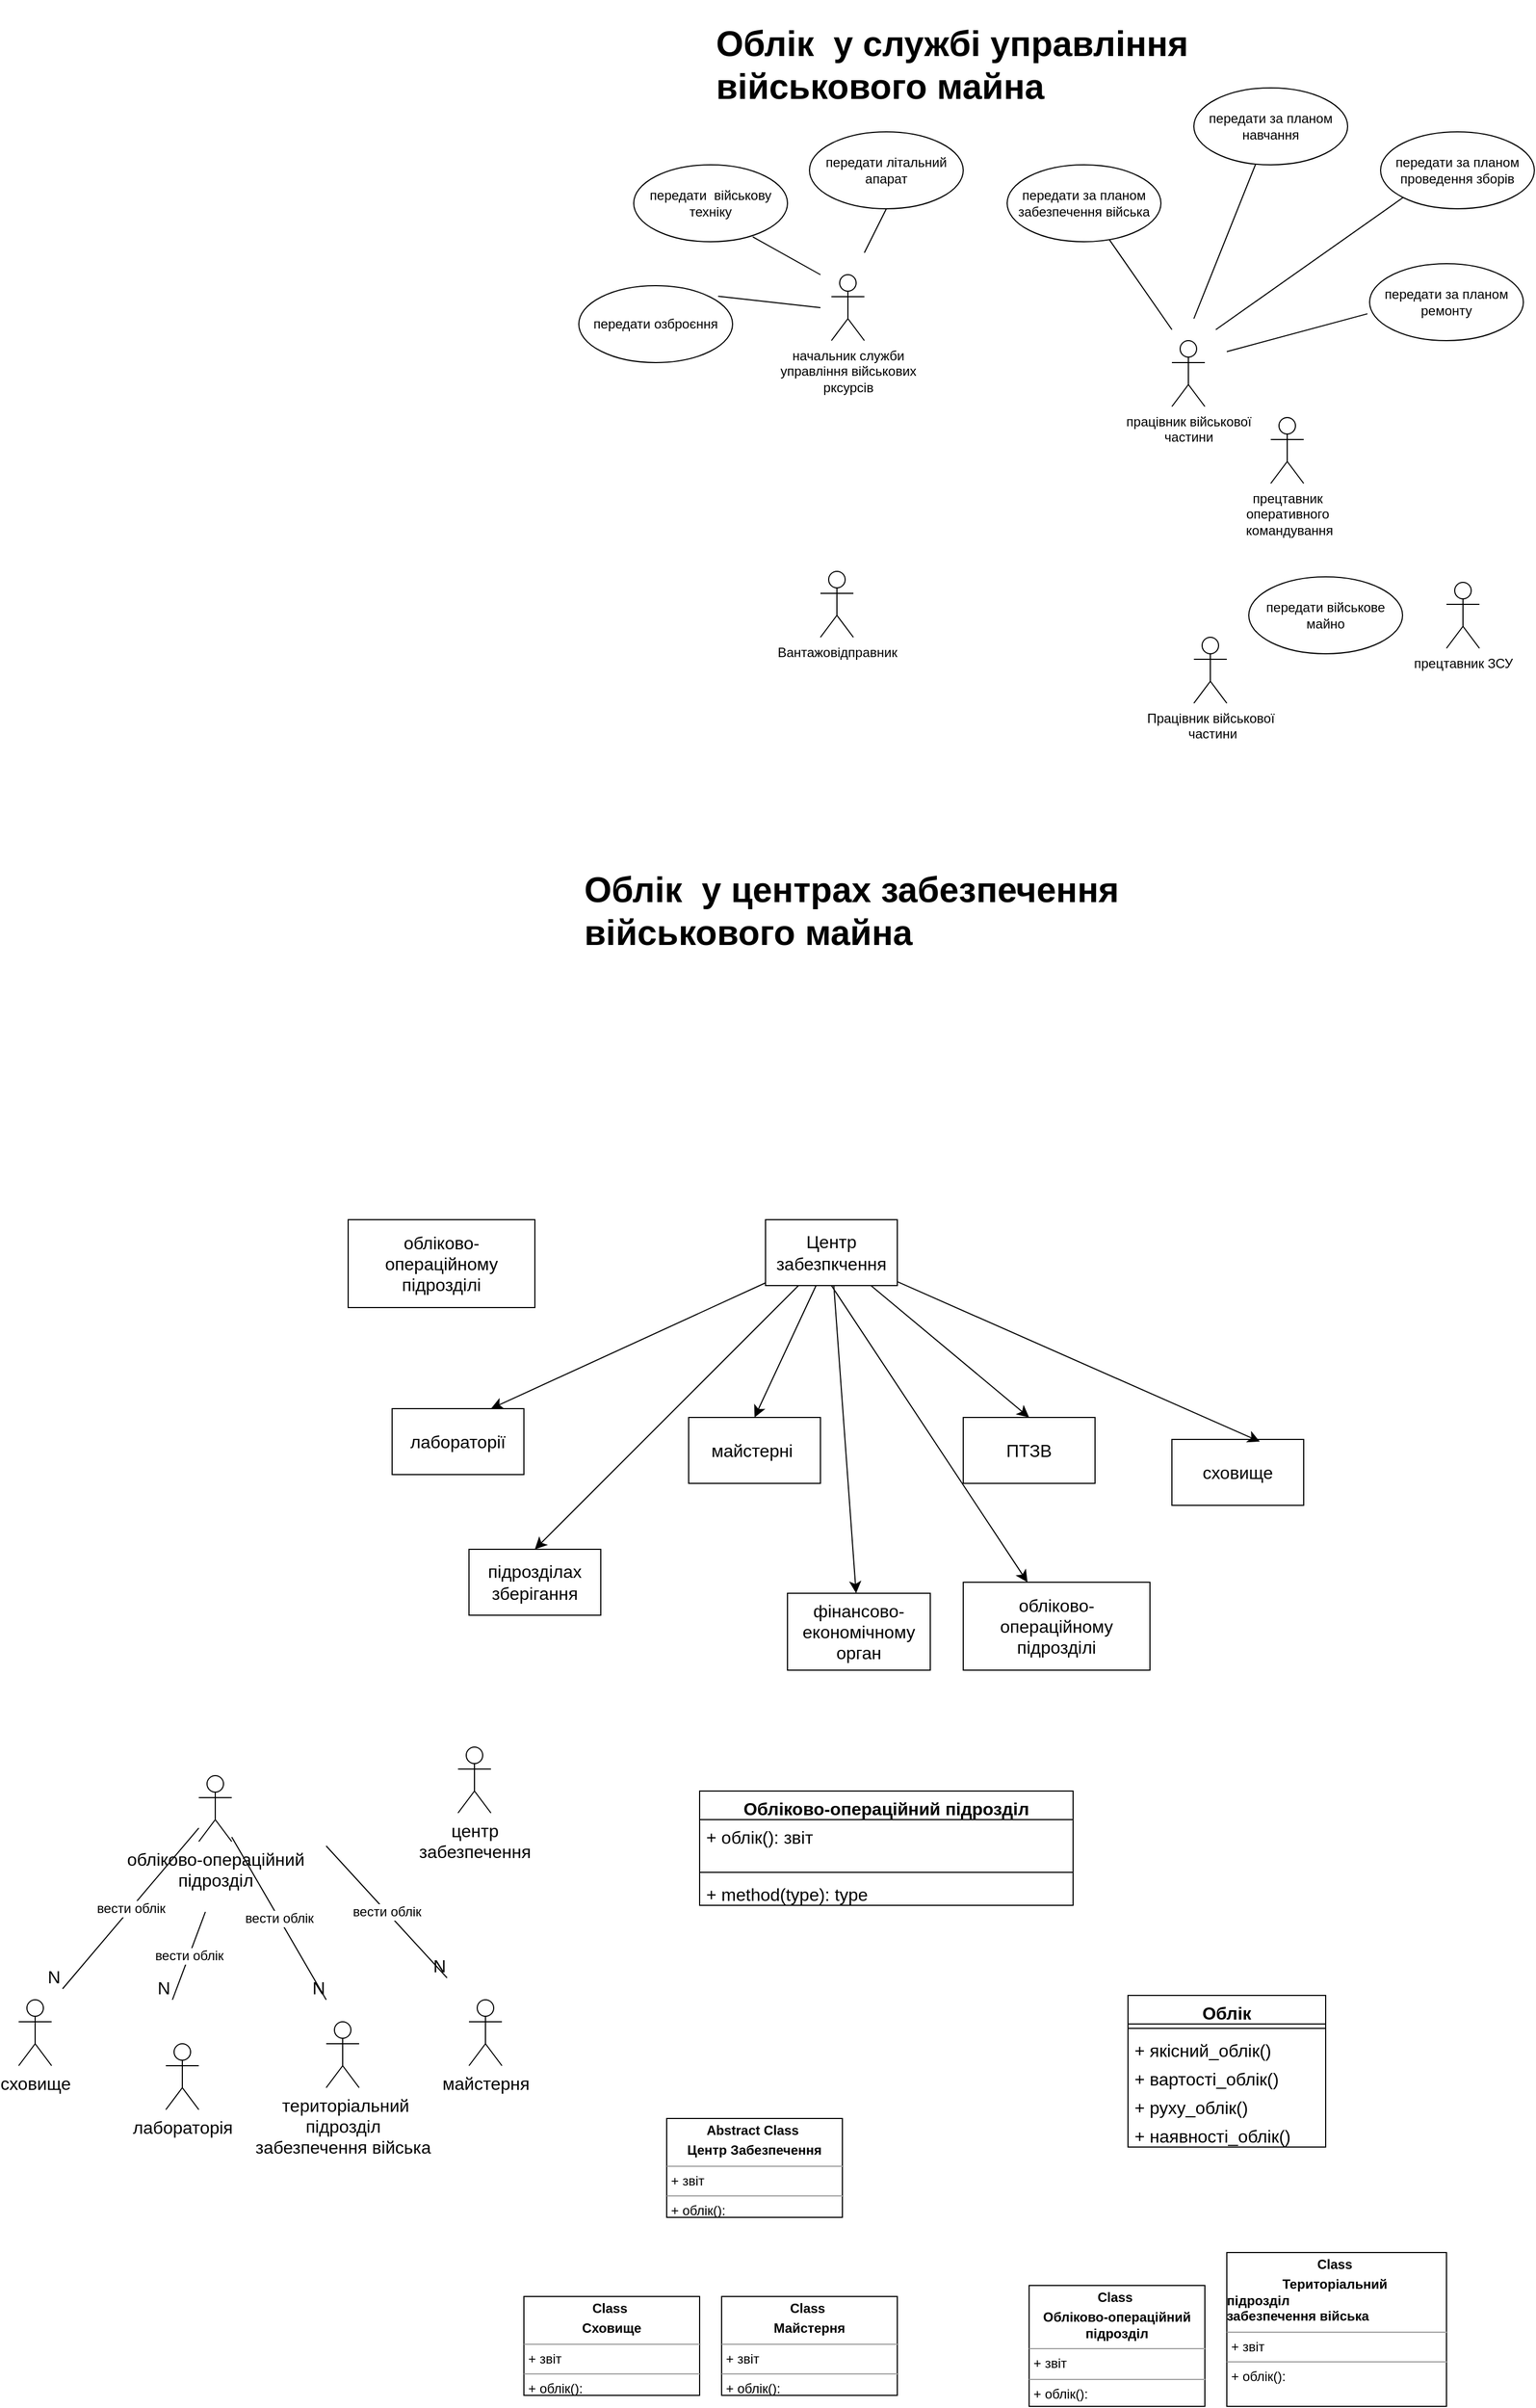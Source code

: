 <mxfile version="21.8.2" type="github">
  <diagram name="Page-1" id="rJfB9M_8x0R6svB4_iCl">
    <mxGraphModel dx="1955" dy="1723" grid="1" gridSize="10" guides="1" tooltips="1" connect="1" arrows="1" fold="1" page="1" pageScale="1" pageWidth="850" pageHeight="1100" math="0" shadow="0">
      <root>
        <mxCell id="0" />
        <mxCell id="1" parent="0" />
        <mxCell id="sNQyNDppOcx34urlBobM-2" value="Вантажовідправник" style="shape=umlActor;verticalLabelPosition=bottom;verticalAlign=top;html=1;" parent="1" vertex="1">
          <mxGeometry x="140" y="490" width="30" height="60" as="geometry" />
        </mxCell>
        <mxCell id="sNQyNDppOcx34urlBobM-3" value="Працівник військової&lt;br&gt;&amp;nbsp;частини" style="shape=umlActor;verticalLabelPosition=bottom;verticalAlign=top;html=1;" parent="1" vertex="1">
          <mxGeometry x="480" y="550" width="30" height="60" as="geometry" />
        </mxCell>
        <mxCell id="sNQyNDppOcx34urlBobM-4" value="прецтавник &lt;br&gt;оперативного&lt;br&gt;&amp;nbsp;командування" style="shape=umlActor;verticalLabelPosition=bottom;verticalAlign=top;html=1;" parent="1" vertex="1">
          <mxGeometry x="550" y="350" width="30" height="60" as="geometry" />
        </mxCell>
        <mxCell id="sNQyNDppOcx34urlBobM-5" value="прецтавник ЗСУ" style="shape=umlActor;verticalLabelPosition=bottom;verticalAlign=top;html=1;" parent="1" vertex="1">
          <mxGeometry x="710" y="500" width="30" height="60" as="geometry" />
        </mxCell>
        <mxCell id="sNQyNDppOcx34urlBobM-10" value="передати військове майно" style="ellipse;whiteSpace=wrap;html=1;" parent="1" vertex="1">
          <mxGeometry x="530" y="495" width="140" height="70" as="geometry" />
        </mxCell>
        <mxCell id="sNQyNDppOcx34urlBobM-23" style="rounded=0;orthogonalLoop=1;jettySize=auto;html=1;endArrow=none;endFill=0;" parent="1" source="sNQyNDppOcx34urlBobM-14" edge="1">
          <mxGeometry relative="1" as="geometry">
            <mxPoint x="460" y="270" as="targetPoint" />
          </mxGeometry>
        </mxCell>
        <mxCell id="sNQyNDppOcx34urlBobM-14" value="передати за планом забезпечення війська" style="ellipse;whiteSpace=wrap;html=1;" parent="1" vertex="1">
          <mxGeometry x="310" y="120" width="140" height="70" as="geometry" />
        </mxCell>
        <mxCell id="sNQyNDppOcx34urlBobM-15" value="начальник служби &lt;br&gt;управління військових&lt;br&gt;&amp;nbsp;рксурсів&amp;nbsp;" style="shape=umlActor;verticalLabelPosition=bottom;verticalAlign=top;html=1;" parent="1" vertex="1">
          <mxGeometry x="150" y="220" width="30" height="60" as="geometry" />
        </mxCell>
        <mxCell id="sNQyNDppOcx34urlBobM-16" value="працівник військової &lt;br&gt;частини" style="shape=umlActor;verticalLabelPosition=bottom;verticalAlign=top;html=1;" parent="1" vertex="1">
          <mxGeometry x="460" y="280" width="30" height="60" as="geometry" />
        </mxCell>
        <mxCell id="sNQyNDppOcx34urlBobM-20" value="передати за планом навчання" style="ellipse;whiteSpace=wrap;html=1;" parent="1" vertex="1">
          <mxGeometry x="480" y="50" width="140" height="70" as="geometry" />
        </mxCell>
        <mxCell id="sNQyNDppOcx34urlBobM-21" value="передати за планом ремонту" style="ellipse;whiteSpace=wrap;html=1;" parent="1" vertex="1">
          <mxGeometry x="640" y="210" width="140" height="70" as="geometry" />
        </mxCell>
        <mxCell id="sNQyNDppOcx34urlBobM-22" value="передати за планом проведення зборів" style="ellipse;whiteSpace=wrap;html=1;" parent="1" vertex="1">
          <mxGeometry x="650" y="90" width="140" height="70" as="geometry" />
        </mxCell>
        <mxCell id="sNQyNDppOcx34urlBobM-24" style="rounded=0;orthogonalLoop=1;jettySize=auto;html=1;endArrow=none;endFill=0;" parent="1" source="sNQyNDppOcx34urlBobM-20" edge="1">
          <mxGeometry relative="1" as="geometry">
            <mxPoint x="480" y="260" as="targetPoint" />
            <mxPoint x="413" y="198" as="sourcePoint" />
          </mxGeometry>
        </mxCell>
        <mxCell id="sNQyNDppOcx34urlBobM-25" style="rounded=0;orthogonalLoop=1;jettySize=auto;html=1;endArrow=none;endFill=0;exitX=0;exitY=1;exitDx=0;exitDy=0;" parent="1" source="sNQyNDppOcx34urlBobM-22" edge="1">
          <mxGeometry relative="1" as="geometry">
            <mxPoint x="500" y="270" as="targetPoint" />
            <mxPoint x="423" y="208" as="sourcePoint" />
          </mxGeometry>
        </mxCell>
        <mxCell id="sNQyNDppOcx34urlBobM-26" style="rounded=0;orthogonalLoop=1;jettySize=auto;html=1;endArrow=none;endFill=0;exitX=-0.014;exitY=0.651;exitDx=0;exitDy=0;exitPerimeter=0;" parent="1" source="sNQyNDppOcx34urlBobM-21" edge="1">
          <mxGeometry relative="1" as="geometry">
            <mxPoint x="510" y="290" as="targetPoint" />
            <mxPoint x="650" y="240" as="sourcePoint" />
          </mxGeometry>
        </mxCell>
        <mxCell id="sNQyNDppOcx34urlBobM-27" value="передати літальний апарат" style="ellipse;whiteSpace=wrap;html=1;" parent="1" vertex="1">
          <mxGeometry x="130" y="90" width="140" height="70" as="geometry" />
        </mxCell>
        <mxCell id="sNQyNDppOcx34urlBobM-28" value="передати озброєння" style="ellipse;whiteSpace=wrap;html=1;" parent="1" vertex="1">
          <mxGeometry x="-80" y="230" width="140" height="70" as="geometry" />
        </mxCell>
        <mxCell id="sNQyNDppOcx34urlBobM-29" value="передати&amp;nbsp; військову техніку" style="ellipse;whiteSpace=wrap;html=1;" parent="1" vertex="1">
          <mxGeometry x="-30" y="120" width="140" height="70" as="geometry" />
        </mxCell>
        <mxCell id="sNQyNDppOcx34urlBobM-30" style="rounded=0;orthogonalLoop=1;jettySize=auto;html=1;endArrow=none;endFill=0;exitX=0.5;exitY=1;exitDx=0;exitDy=0;" parent="1" source="sNQyNDppOcx34urlBobM-27" edge="1">
          <mxGeometry relative="1" as="geometry">
            <mxPoint x="180" y="200" as="targetPoint" />
            <mxPoint x="413" y="198" as="sourcePoint" />
          </mxGeometry>
        </mxCell>
        <mxCell id="sNQyNDppOcx34urlBobM-31" style="rounded=0;orthogonalLoop=1;jettySize=auto;html=1;endArrow=none;endFill=0;exitX=0.774;exitY=0.937;exitDx=0;exitDy=0;exitPerimeter=0;" parent="1" source="sNQyNDppOcx34urlBobM-29" edge="1">
          <mxGeometry relative="1" as="geometry">
            <mxPoint x="140" y="220" as="targetPoint" />
            <mxPoint x="423" y="208" as="sourcePoint" />
          </mxGeometry>
        </mxCell>
        <mxCell id="sNQyNDppOcx34urlBobM-32" style="rounded=0;orthogonalLoop=1;jettySize=auto;html=1;endArrow=none;endFill=0;exitX=0.906;exitY=0.137;exitDx=0;exitDy=0;exitPerimeter=0;" parent="1" source="sNQyNDppOcx34urlBobM-28" edge="1">
          <mxGeometry relative="1" as="geometry">
            <mxPoint x="140" y="250" as="targetPoint" />
            <mxPoint x="413" y="198" as="sourcePoint" />
          </mxGeometry>
        </mxCell>
        <mxCell id="cBnJ-piEGsPkw60Dv5l3-1" value="&lt;h1&gt;&lt;span style=&quot;background-color: initial;&quot;&gt;Облік&amp;nbsp; у службі управління військового майна&lt;/span&gt;&lt;br&gt;&lt;/h1&gt;" style="text;html=1;strokeColor=none;fillColor=none;spacing=5;spacingTop=-20;whiteSpace=wrap;overflow=hidden;rounded=0;fontSize=16;" vertex="1" parent="1">
          <mxGeometry x="40" y="-20" width="540" height="120" as="geometry" />
        </mxCell>
        <mxCell id="cBnJ-piEGsPkw60Dv5l3-2" value="&lt;h1&gt;&lt;span style=&quot;background-color: initial;&quot;&gt;Облік&amp;nbsp; у центрах забезпечення військового майна&lt;/span&gt;&lt;br&gt;&lt;/h1&gt;" style="text;html=1;strokeColor=none;fillColor=none;spacing=5;spacingTop=-20;whiteSpace=wrap;overflow=hidden;rounded=0;fontSize=16;" vertex="1" parent="1">
          <mxGeometry x="-80" y="750" width="540" height="120" as="geometry" />
        </mxCell>
        <mxCell id="cBnJ-piEGsPkw60Dv5l3-15" style="edgeStyle=none;curved=1;rounded=0;orthogonalLoop=1;jettySize=auto;html=1;entryX=0.75;entryY=0;entryDx=0;entryDy=0;fontSize=12;startSize=8;endSize=8;" edge="1" parent="1" source="cBnJ-piEGsPkw60Dv5l3-4" target="cBnJ-piEGsPkw60Dv5l3-7">
          <mxGeometry relative="1" as="geometry" />
        </mxCell>
        <mxCell id="cBnJ-piEGsPkw60Dv5l3-16" style="edgeStyle=none;curved=1;rounded=0;orthogonalLoop=1;jettySize=auto;html=1;entryX=0.5;entryY=0;entryDx=0;entryDy=0;fontSize=12;startSize=8;endSize=8;" edge="1" parent="1" source="cBnJ-piEGsPkw60Dv5l3-4" target="cBnJ-piEGsPkw60Dv5l3-8">
          <mxGeometry relative="1" as="geometry" />
        </mxCell>
        <mxCell id="cBnJ-piEGsPkw60Dv5l3-17" style="edgeStyle=none;curved=1;rounded=0;orthogonalLoop=1;jettySize=auto;html=1;entryX=0.5;entryY=0;entryDx=0;entryDy=0;fontSize=12;startSize=8;endSize=8;" edge="1" parent="1" source="cBnJ-piEGsPkw60Dv5l3-4" target="cBnJ-piEGsPkw60Dv5l3-11">
          <mxGeometry relative="1" as="geometry" />
        </mxCell>
        <mxCell id="cBnJ-piEGsPkw60Dv5l3-19" style="edgeStyle=none;curved=1;rounded=0;orthogonalLoop=1;jettySize=auto;html=1;exitX=0.5;exitY=1;exitDx=0;exitDy=0;fontSize=12;startSize=8;endSize=8;" edge="1" parent="1" source="cBnJ-piEGsPkw60Dv5l3-4" target="cBnJ-piEGsPkw60Dv5l3-10">
          <mxGeometry relative="1" as="geometry" />
        </mxCell>
        <mxCell id="cBnJ-piEGsPkw60Dv5l3-20" style="edgeStyle=none;curved=1;rounded=0;orthogonalLoop=1;jettySize=auto;html=1;fontSize=12;startSize=8;endSize=8;" edge="1" parent="1" source="cBnJ-piEGsPkw60Dv5l3-4" target="cBnJ-piEGsPkw60Dv5l3-9">
          <mxGeometry relative="1" as="geometry" />
        </mxCell>
        <mxCell id="cBnJ-piEGsPkw60Dv5l3-21" style="edgeStyle=none;curved=1;rounded=0;orthogonalLoop=1;jettySize=auto;html=1;entryX=0.5;entryY=0;entryDx=0;entryDy=0;fontSize=12;startSize=8;endSize=8;" edge="1" parent="1" source="cBnJ-piEGsPkw60Dv5l3-4" target="cBnJ-piEGsPkw60Dv5l3-14">
          <mxGeometry relative="1" as="geometry" />
        </mxCell>
        <mxCell id="cBnJ-piEGsPkw60Dv5l3-4" value="Центр забезпкчення" style="rounded=0;whiteSpace=wrap;html=1;fontSize=16;" vertex="1" parent="1">
          <mxGeometry x="90" y="1080" width="120" height="60" as="geometry" />
        </mxCell>
        <mxCell id="cBnJ-piEGsPkw60Dv5l3-5" value="сховище" style="rounded=0;whiteSpace=wrap;html=1;fontSize=16;" vertex="1" parent="1">
          <mxGeometry x="460" y="1280" width="120" height="60" as="geometry" />
        </mxCell>
        <mxCell id="cBnJ-piEGsPkw60Dv5l3-7" value="лабораторії" style="rounded=0;whiteSpace=wrap;html=1;fontSize=16;" vertex="1" parent="1">
          <mxGeometry x="-250" y="1252" width="120" height="60" as="geometry" />
        </mxCell>
        <mxCell id="cBnJ-piEGsPkw60Dv5l3-8" value="майстерні&amp;nbsp;" style="rounded=0;whiteSpace=wrap;html=1;fontSize=16;" vertex="1" parent="1">
          <mxGeometry x="20" y="1260" width="120" height="60" as="geometry" />
        </mxCell>
        <mxCell id="cBnJ-piEGsPkw60Dv5l3-9" value="фінансово-економічному орган" style="rounded=0;whiteSpace=wrap;html=1;fontSize=16;" vertex="1" parent="1">
          <mxGeometry x="110" y="1420" width="130" height="70" as="geometry" />
        </mxCell>
        <mxCell id="cBnJ-piEGsPkw60Dv5l3-10" value="обліково-операційному підрозділі" style="rounded=0;whiteSpace=wrap;html=1;fontSize=16;" vertex="1" parent="1">
          <mxGeometry x="270" y="1410" width="170" height="80" as="geometry" />
        </mxCell>
        <mxCell id="cBnJ-piEGsPkw60Dv5l3-11" value="ПТЗВ" style="rounded=0;whiteSpace=wrap;html=1;fontSize=16;" vertex="1" parent="1">
          <mxGeometry x="270" y="1260" width="120" height="60" as="geometry" />
        </mxCell>
        <mxCell id="cBnJ-piEGsPkw60Dv5l3-14" value="підрозділах зберігання" style="rounded=0;whiteSpace=wrap;html=1;fontSize=16;" vertex="1" parent="1">
          <mxGeometry x="-180" y="1380" width="120" height="60" as="geometry" />
        </mxCell>
        <mxCell id="cBnJ-piEGsPkw60Dv5l3-18" style="edgeStyle=none;curved=1;rounded=0;orthogonalLoop=1;jettySize=auto;html=1;entryX=0.667;entryY=0.033;entryDx=0;entryDy=0;entryPerimeter=0;fontSize=12;startSize=8;endSize=8;" edge="1" parent="1" source="cBnJ-piEGsPkw60Dv5l3-4" target="cBnJ-piEGsPkw60Dv5l3-5">
          <mxGeometry relative="1" as="geometry" />
        </mxCell>
        <mxCell id="cBnJ-piEGsPkw60Dv5l3-22" value="обліково-операційному підрозділі" style="rounded=0;whiteSpace=wrap;html=1;fontSize=16;" vertex="1" parent="1">
          <mxGeometry x="-290" y="1080" width="170" height="80" as="geometry" />
        </mxCell>
        <mxCell id="cBnJ-piEGsPkw60Dv5l3-24" value="обліково-операційний&lt;br&gt;підрозділ" style="shape=umlActor;verticalLabelPosition=bottom;verticalAlign=top;html=1;fontSize=16;" vertex="1" parent="1">
          <mxGeometry x="-426" y="1586" width="30" height="60" as="geometry" />
        </mxCell>
        <mxCell id="cBnJ-piEGsPkw60Dv5l3-25" value="центр &lt;br&gt;забезпечення" style="shape=umlActor;verticalLabelPosition=bottom;verticalAlign=top;html=1;fontSize=16;" vertex="1" parent="1">
          <mxGeometry x="-190" y="1560" width="30" height="60" as="geometry" />
        </mxCell>
        <mxCell id="cBnJ-piEGsPkw60Dv5l3-26" value="лабораторія" style="shape=umlActor;verticalLabelPosition=bottom;verticalAlign=top;html=1;fontSize=16;" vertex="1" parent="1">
          <mxGeometry x="-456" y="1830" width="30" height="60" as="geometry" />
        </mxCell>
        <mxCell id="cBnJ-piEGsPkw60Dv5l3-27" value="майстерня&lt;br&gt;" style="shape=umlActor;verticalLabelPosition=bottom;verticalAlign=top;html=1;fontSize=16;" vertex="1" parent="1">
          <mxGeometry x="-180" y="1790" width="30" height="60" as="geometry" />
        </mxCell>
        <mxCell id="cBnJ-piEGsPkw60Dv5l3-28" value="сховище&lt;br&gt;" style="shape=umlActor;verticalLabelPosition=bottom;verticalAlign=top;html=1;fontSize=16;" vertex="1" parent="1">
          <mxGeometry x="-590" y="1790" width="30" height="60" as="geometry" />
        </mxCell>
        <mxCell id="cBnJ-piEGsPkw60Dv5l3-29" value="&amp;nbsp;територіальний&lt;br&gt;підрозділ &lt;br&gt;забезпечення війська" style="shape=umlActor;verticalLabelPosition=bottom;verticalAlign=top;html=1;fontSize=16;" vertex="1" parent="1">
          <mxGeometry x="-310" y="1810" width="30" height="60" as="geometry" />
        </mxCell>
        <mxCell id="cBnJ-piEGsPkw60Dv5l3-34" value="вести облік" style="endArrow=none;html=1;rounded=0;fontSize=12;startSize=8;endSize=8;curved=1;" edge="1" parent="1">
          <mxGeometry relative="1" as="geometry">
            <mxPoint x="-420" y="1710" as="sourcePoint" />
            <mxPoint x="-450" y="1790" as="targetPoint" />
          </mxGeometry>
        </mxCell>
        <mxCell id="cBnJ-piEGsPkw60Dv5l3-35" value="N" style="resizable=0;html=1;whiteSpace=wrap;align=right;verticalAlign=bottom;fontSize=16;" connectable="0" vertex="1" parent="cBnJ-piEGsPkw60Dv5l3-34">
          <mxGeometry x="1" relative="1" as="geometry" />
        </mxCell>
        <mxCell id="cBnJ-piEGsPkw60Dv5l3-37" value="вести облік" style="endArrow=none;html=1;rounded=0;fontSize=12;startSize=8;endSize=8;curved=1;" edge="1" parent="1" source="cBnJ-piEGsPkw60Dv5l3-24">
          <mxGeometry relative="1" as="geometry">
            <mxPoint x="-410" y="1720" as="sourcePoint" />
            <mxPoint x="-310" y="1790" as="targetPoint" />
          </mxGeometry>
        </mxCell>
        <mxCell id="cBnJ-piEGsPkw60Dv5l3-38" value="N" style="resizable=0;html=1;whiteSpace=wrap;align=right;verticalAlign=bottom;fontSize=16;" connectable="0" vertex="1" parent="cBnJ-piEGsPkw60Dv5l3-37">
          <mxGeometry x="1" relative="1" as="geometry" />
        </mxCell>
        <mxCell id="cBnJ-piEGsPkw60Dv5l3-39" value="вести облік" style="endArrow=none;html=1;rounded=0;fontSize=12;startSize=8;endSize=8;curved=1;" edge="1" parent="1">
          <mxGeometry relative="1" as="geometry">
            <mxPoint x="-310" y="1650" as="sourcePoint" />
            <mxPoint x="-200" y="1770" as="targetPoint" />
          </mxGeometry>
        </mxCell>
        <mxCell id="cBnJ-piEGsPkw60Dv5l3-40" value="N" style="resizable=0;html=1;whiteSpace=wrap;align=right;verticalAlign=bottom;fontSize=16;" connectable="0" vertex="1" parent="cBnJ-piEGsPkw60Dv5l3-39">
          <mxGeometry x="1" relative="1" as="geometry">
            <mxPoint as="offset" />
          </mxGeometry>
        </mxCell>
        <mxCell id="cBnJ-piEGsPkw60Dv5l3-41" value="вести облік" style="endArrow=none;html=1;rounded=0;fontSize=12;startSize=8;endSize=8;curved=1;" edge="1" parent="1" source="cBnJ-piEGsPkw60Dv5l3-24">
          <mxGeometry relative="1" as="geometry">
            <mxPoint x="-390" y="1740" as="sourcePoint" />
            <mxPoint x="-550" y="1780" as="targetPoint" />
          </mxGeometry>
        </mxCell>
        <mxCell id="cBnJ-piEGsPkw60Dv5l3-42" value="N" style="resizable=0;html=1;whiteSpace=wrap;align=right;verticalAlign=bottom;fontSize=16;" connectable="0" vertex="1" parent="cBnJ-piEGsPkw60Dv5l3-41">
          <mxGeometry x="1" relative="1" as="geometry" />
        </mxCell>
        <mxCell id="cBnJ-piEGsPkw60Dv5l3-51" value="Обліково-операційний підрозділ" style="swimlane;fontStyle=1;align=center;verticalAlign=top;childLayout=stackLayout;horizontal=1;startSize=26;horizontalStack=0;resizeParent=1;resizeParentMax=0;resizeLast=0;collapsible=1;marginBottom=0;whiteSpace=wrap;html=1;fontSize=16;" vertex="1" parent="1">
          <mxGeometry x="30" y="1600" width="340" height="104" as="geometry" />
        </mxCell>
        <mxCell id="cBnJ-piEGsPkw60Dv5l3-52" value="+ облік(): звіт" style="text;strokeColor=none;fillColor=none;align=left;verticalAlign=top;spacingLeft=4;spacingRight=4;overflow=hidden;rotatable=0;points=[[0,0.5],[1,0.5]];portConstraint=eastwest;whiteSpace=wrap;html=1;fontSize=16;" vertex="1" parent="cBnJ-piEGsPkw60Dv5l3-51">
          <mxGeometry y="26" width="340" height="44" as="geometry" />
        </mxCell>
        <mxCell id="cBnJ-piEGsPkw60Dv5l3-53" value="" style="line;strokeWidth=1;fillColor=none;align=left;verticalAlign=middle;spacingTop=-1;spacingLeft=3;spacingRight=3;rotatable=0;labelPosition=right;points=[];portConstraint=eastwest;strokeColor=inherit;fontSize=16;" vertex="1" parent="cBnJ-piEGsPkw60Dv5l3-51">
          <mxGeometry y="70" width="340" height="8" as="geometry" />
        </mxCell>
        <mxCell id="cBnJ-piEGsPkw60Dv5l3-54" value="+ method(type): type" style="text;strokeColor=none;fillColor=none;align=left;verticalAlign=top;spacingLeft=4;spacingRight=4;overflow=hidden;rotatable=0;points=[[0,0.5],[1,0.5]];portConstraint=eastwest;whiteSpace=wrap;html=1;fontSize=16;" vertex="1" parent="cBnJ-piEGsPkw60Dv5l3-51">
          <mxGeometry y="78" width="340" height="26" as="geometry" />
        </mxCell>
        <mxCell id="cBnJ-piEGsPkw60Dv5l3-60" value="Облік" style="swimlane;fontStyle=1;align=center;verticalAlign=top;childLayout=stackLayout;horizontal=1;startSize=26;horizontalStack=0;resizeParent=1;resizeParentMax=0;resizeLast=0;collapsible=1;marginBottom=0;whiteSpace=wrap;html=1;fontSize=16;" vertex="1" parent="1">
          <mxGeometry x="420" y="1786" width="180" height="138" as="geometry" />
        </mxCell>
        <mxCell id="cBnJ-piEGsPkw60Dv5l3-62" value="" style="line;strokeWidth=1;fillColor=none;align=left;verticalAlign=middle;spacingTop=-1;spacingLeft=3;spacingRight=3;rotatable=0;labelPosition=right;points=[];portConstraint=eastwest;strokeColor=inherit;fontSize=16;" vertex="1" parent="cBnJ-piEGsPkw60Dv5l3-60">
          <mxGeometry y="26" width="180" height="8" as="geometry" />
        </mxCell>
        <mxCell id="cBnJ-piEGsPkw60Dv5l3-63" value="+ якісний_облік()" style="text;strokeColor=none;fillColor=none;align=left;verticalAlign=top;spacingLeft=4;spacingRight=4;overflow=hidden;rotatable=0;points=[[0,0.5],[1,0.5]];portConstraint=eastwest;whiteSpace=wrap;html=1;fontSize=16;" vertex="1" parent="cBnJ-piEGsPkw60Dv5l3-60">
          <mxGeometry y="34" width="180" height="26" as="geometry" />
        </mxCell>
        <mxCell id="cBnJ-piEGsPkw60Dv5l3-68" value="+ вартості_облік()&lt;br&gt;" style="text;strokeColor=none;fillColor=none;align=left;verticalAlign=top;spacingLeft=4;spacingRight=4;overflow=hidden;rotatable=0;points=[[0,0.5],[1,0.5]];portConstraint=eastwest;whiteSpace=wrap;html=1;fontSize=16;" vertex="1" parent="cBnJ-piEGsPkw60Dv5l3-60">
          <mxGeometry y="60" width="180" height="26" as="geometry" />
        </mxCell>
        <mxCell id="cBnJ-piEGsPkw60Dv5l3-67" value="+ руху_облік()" style="text;strokeColor=none;fillColor=none;align=left;verticalAlign=top;spacingLeft=4;spacingRight=4;overflow=hidden;rotatable=0;points=[[0,0.5],[1,0.5]];portConstraint=eastwest;whiteSpace=wrap;html=1;fontSize=16;" vertex="1" parent="cBnJ-piEGsPkw60Dv5l3-60">
          <mxGeometry y="86" width="180" height="26" as="geometry" />
        </mxCell>
        <mxCell id="cBnJ-piEGsPkw60Dv5l3-66" value="+ наявності_облік()" style="text;strokeColor=none;fillColor=none;align=left;verticalAlign=top;spacingLeft=4;spacingRight=4;overflow=hidden;rotatable=0;points=[[0,0.5],[1,0.5]];portConstraint=eastwest;whiteSpace=wrap;html=1;fontSize=16;" vertex="1" parent="cBnJ-piEGsPkw60Dv5l3-60">
          <mxGeometry y="112" width="180" height="26" as="geometry" />
        </mxCell>
        <mxCell id="cBnJ-piEGsPkw60Dv5l3-70" value="&lt;p style=&quot;margin:0px;margin-top:4px;text-align:center;&quot;&gt;&lt;b&gt;Abstract Class&amp;nbsp;&lt;/b&gt;&lt;/p&gt;&lt;p style=&quot;margin:0px;margin-top:4px;text-align:center;&quot;&gt;&lt;b&gt;Центр Забезпечення&lt;/b&gt;&lt;/p&gt;&lt;hr size=&quot;1&quot;&gt;&lt;p style=&quot;margin:0px;margin-left:4px;&quot;&gt;+ звіт&lt;/p&gt;&lt;hr size=&quot;1&quot;&gt;&lt;p style=&quot;margin:0px;margin-left:4px;&quot;&gt;+ облік():&amp;nbsp;&lt;/p&gt;" style="verticalAlign=top;align=left;overflow=fill;fontSize=12;fontFamily=Helvetica;html=1;whiteSpace=wrap;" vertex="1" parent="1">
          <mxGeometry y="1898" width="160" height="90" as="geometry" />
        </mxCell>
        <mxCell id="cBnJ-piEGsPkw60Dv5l3-71" value="&lt;p style=&quot;margin:0px;margin-top:4px;text-align:center;&quot;&gt;&lt;b&gt;Class&amp;nbsp;&lt;/b&gt;&lt;/p&gt;&lt;p style=&quot;margin:0px;margin-top:4px;text-align:center;&quot;&gt;&lt;b&gt;Сховище&lt;/b&gt;&lt;/p&gt;&lt;hr size=&quot;1&quot;&gt;&lt;p style=&quot;margin:0px;margin-left:4px;&quot;&gt;+ звіт&lt;/p&gt;&lt;hr size=&quot;1&quot;&gt;&lt;p style=&quot;margin:0px;margin-left:4px;&quot;&gt;+ облік():&amp;nbsp;&lt;/p&gt;" style="verticalAlign=top;align=left;overflow=fill;fontSize=12;fontFamily=Helvetica;html=1;whiteSpace=wrap;" vertex="1" parent="1">
          <mxGeometry x="-130" y="2060" width="160" height="90" as="geometry" />
        </mxCell>
        <mxCell id="cBnJ-piEGsPkw60Dv5l3-73" value="&lt;p style=&quot;margin:0px;margin-top:4px;text-align:center;&quot;&gt;&lt;b&gt;Class&amp;nbsp;&lt;/b&gt;&lt;/p&gt;&lt;p style=&quot;margin:0px;margin-top:4px;text-align:center;&quot;&gt;&lt;b&gt;Обліково-операційний підрозділ&lt;/b&gt;&lt;/p&gt;&lt;hr size=&quot;1&quot;&gt;&lt;p style=&quot;margin:0px;margin-left:4px;&quot;&gt;+ звіт&lt;/p&gt;&lt;hr size=&quot;1&quot;&gt;&lt;p style=&quot;margin:0px;margin-left:4px;&quot;&gt;+ облік():&amp;nbsp;&lt;/p&gt;" style="verticalAlign=top;align=left;overflow=fill;fontSize=12;fontFamily=Helvetica;html=1;whiteSpace=wrap;" vertex="1" parent="1">
          <mxGeometry x="330" y="2050" width="160" height="110" as="geometry" />
        </mxCell>
        <mxCell id="cBnJ-piEGsPkw60Dv5l3-74" value="&lt;p style=&quot;margin:0px;margin-top:4px;text-align:center;&quot;&gt;&lt;b&gt;Class&amp;nbsp;&lt;/b&gt;&lt;/p&gt;&lt;p style=&quot;margin:0px;margin-top:4px;text-align:center;&quot;&gt;&lt;b&gt;Майстерня&lt;/b&gt;&lt;/p&gt;&lt;hr size=&quot;1&quot;&gt;&lt;p style=&quot;margin:0px;margin-left:4px;&quot;&gt;+ звіт&lt;/p&gt;&lt;hr size=&quot;1&quot;&gt;&lt;p style=&quot;margin:0px;margin-left:4px;&quot;&gt;+ облік():&amp;nbsp;&lt;/p&gt;" style="verticalAlign=top;align=left;overflow=fill;fontSize=12;fontFamily=Helvetica;html=1;whiteSpace=wrap;" vertex="1" parent="1">
          <mxGeometry x="50" y="2060" width="160" height="90" as="geometry" />
        </mxCell>
        <mxCell id="cBnJ-piEGsPkw60Dv5l3-75" value="&lt;p style=&quot;margin:0px;margin-top:4px;text-align:center;&quot;&gt;&lt;b&gt;Class&amp;nbsp;&lt;/b&gt;&lt;/p&gt;&lt;p style=&quot;margin:0px;margin-top:4px;text-align:center;&quot;&gt;&lt;b&gt;Територіальний&amp;nbsp;&lt;/b&gt;&lt;/p&gt;&lt;b style=&quot;border-color: var(--border-color); text-align: center;&quot;&gt;підрозділ&amp;nbsp;&lt;br&gt;&lt;b style=&quot;background-color: initial;&quot;&gt;забезпечення війська&amp;nbsp;&amp;nbsp;&lt;/b&gt;&lt;br&gt;&lt;/b&gt;&lt;hr size=&quot;1&quot;&gt;&lt;p style=&quot;margin:0px;margin-left:4px;&quot;&gt;+ звіт&lt;/p&gt;&lt;hr size=&quot;1&quot;&gt;&lt;p style=&quot;margin:0px;margin-left:4px;&quot;&gt;+ облік():&amp;nbsp;&lt;/p&gt;" style="verticalAlign=top;align=left;overflow=fill;fontSize=12;fontFamily=Helvetica;html=1;whiteSpace=wrap;" vertex="1" parent="1">
          <mxGeometry x="510" y="2020" width="200" height="140" as="geometry" />
        </mxCell>
      </root>
    </mxGraphModel>
  </diagram>
</mxfile>
